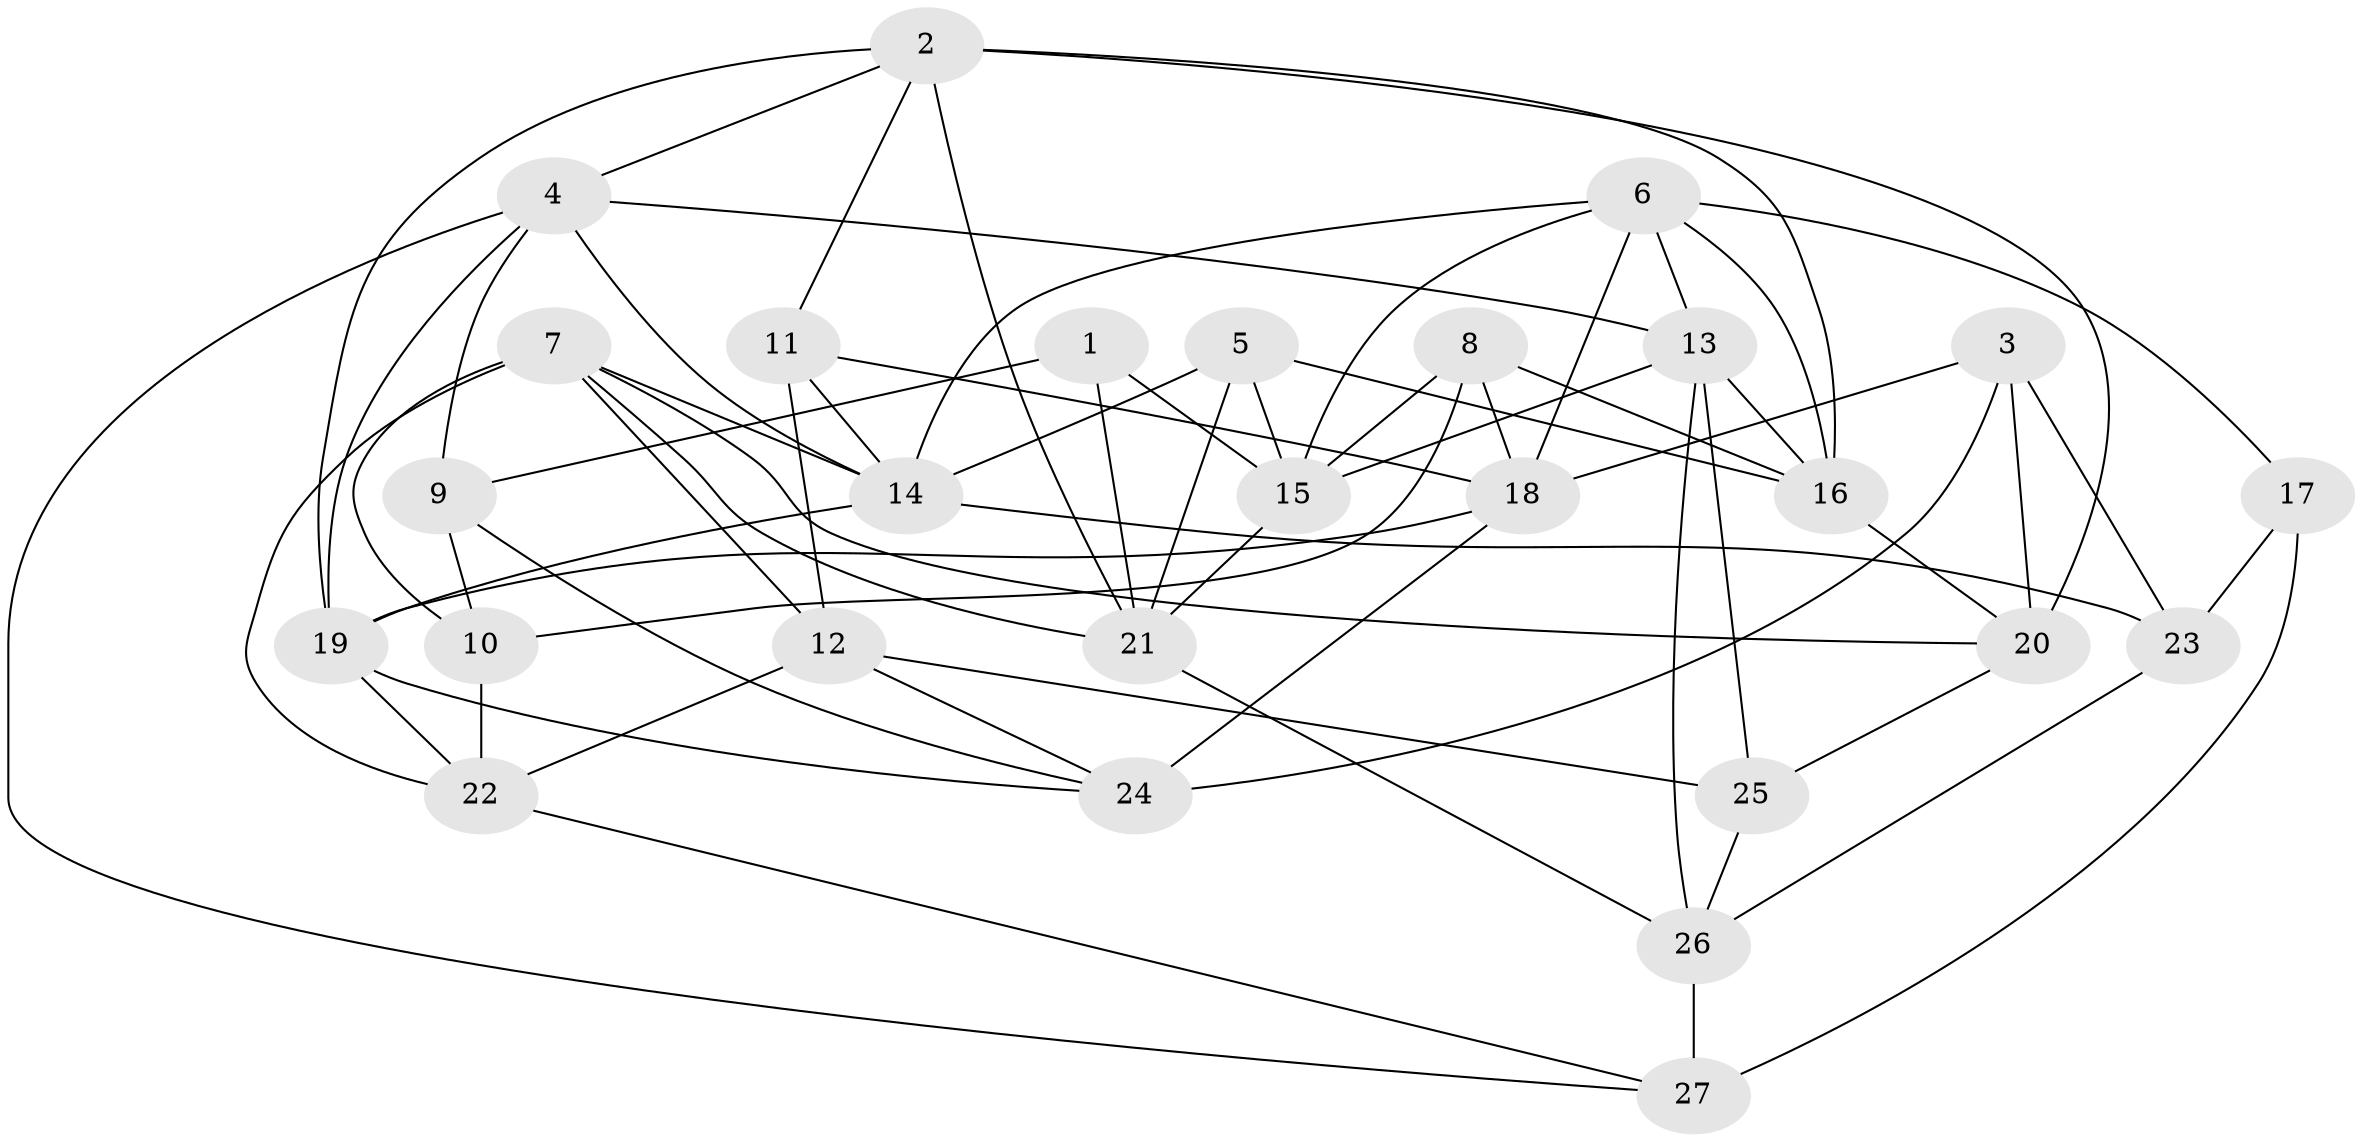 // original degree distribution, {4: 1.0}
// Generated by graph-tools (version 1.1) at 2025/03/03/09/25 03:03:02]
// undirected, 27 vertices, 67 edges
graph export_dot {
graph [start="1"]
  node [color=gray90,style=filled];
  1;
  2;
  3;
  4;
  5;
  6;
  7;
  8;
  9;
  10;
  11;
  12;
  13;
  14;
  15;
  16;
  17;
  18;
  19;
  20;
  21;
  22;
  23;
  24;
  25;
  26;
  27;
  1 -- 9 [weight=2.0];
  1 -- 15 [weight=1.0];
  1 -- 21 [weight=1.0];
  2 -- 4 [weight=1.0];
  2 -- 11 [weight=1.0];
  2 -- 16 [weight=1.0];
  2 -- 19 [weight=1.0];
  2 -- 20 [weight=1.0];
  2 -- 21 [weight=1.0];
  3 -- 18 [weight=1.0];
  3 -- 20 [weight=1.0];
  3 -- 23 [weight=2.0];
  3 -- 24 [weight=2.0];
  4 -- 9 [weight=1.0];
  4 -- 13 [weight=1.0];
  4 -- 14 [weight=1.0];
  4 -- 19 [weight=1.0];
  4 -- 27 [weight=1.0];
  5 -- 14 [weight=1.0];
  5 -- 15 [weight=1.0];
  5 -- 16 [weight=1.0];
  5 -- 21 [weight=1.0];
  6 -- 13 [weight=1.0];
  6 -- 14 [weight=1.0];
  6 -- 15 [weight=1.0];
  6 -- 16 [weight=1.0];
  6 -- 17 [weight=1.0];
  6 -- 18 [weight=1.0];
  7 -- 10 [weight=1.0];
  7 -- 12 [weight=1.0];
  7 -- 14 [weight=1.0];
  7 -- 20 [weight=1.0];
  7 -- 21 [weight=1.0];
  7 -- 22 [weight=1.0];
  8 -- 10 [weight=1.0];
  8 -- 15 [weight=1.0];
  8 -- 16 [weight=1.0];
  8 -- 18 [weight=1.0];
  9 -- 10 [weight=2.0];
  9 -- 24 [weight=1.0];
  10 -- 22 [weight=2.0];
  11 -- 12 [weight=1.0];
  11 -- 14 [weight=1.0];
  11 -- 18 [weight=1.0];
  12 -- 22 [weight=1.0];
  12 -- 24 [weight=1.0];
  12 -- 25 [weight=2.0];
  13 -- 15 [weight=1.0];
  13 -- 16 [weight=1.0];
  13 -- 25 [weight=1.0];
  13 -- 26 [weight=1.0];
  14 -- 19 [weight=1.0];
  14 -- 23 [weight=2.0];
  15 -- 21 [weight=1.0];
  16 -- 20 [weight=1.0];
  17 -- 23 [weight=1.0];
  17 -- 27 [weight=2.0];
  18 -- 19 [weight=1.0];
  18 -- 24 [weight=1.0];
  19 -- 22 [weight=1.0];
  19 -- 24 [weight=1.0];
  20 -- 25 [weight=2.0];
  21 -- 26 [weight=1.0];
  22 -- 27 [weight=1.0];
  23 -- 26 [weight=1.0];
  25 -- 26 [weight=1.0];
  26 -- 27 [weight=2.0];
}
